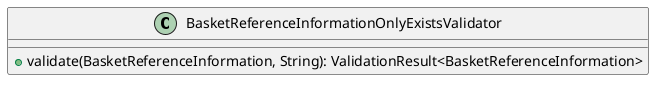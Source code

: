 @startuml

    class BasketReferenceInformationOnlyExistsValidator [[BasketReferenceInformationOnlyExistsValidator.html]] {
        +validate(BasketReferenceInformation, String): ValidationResult<BasketReferenceInformation>
    }

@enduml
